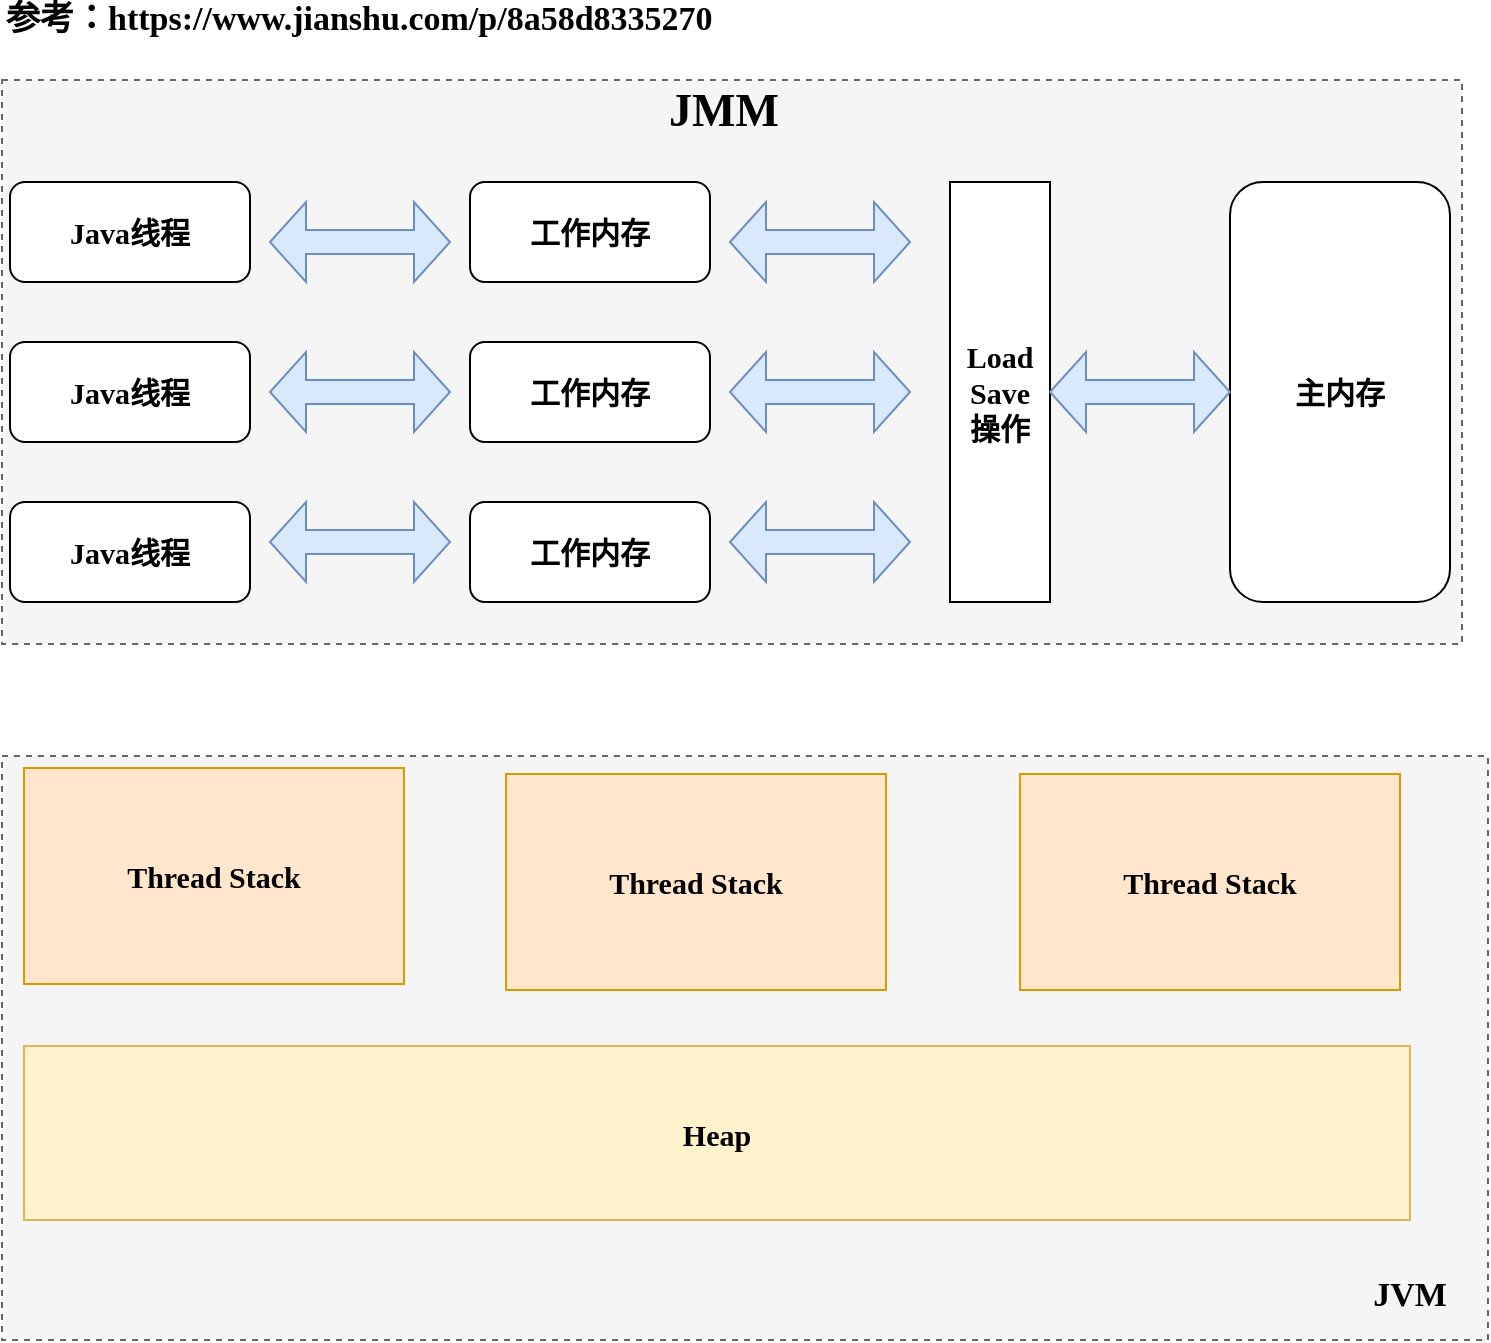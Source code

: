 <mxfile version="14.2.6" type="device"><diagram id="cF61b8zYpeurOmlVs65c" name="Page-1"><mxGraphModel dx="1422" dy="762" grid="0" gridSize="10" guides="1" tooltips="1" connect="1" arrows="1" fold="1" page="1" pageScale="1" pageWidth="827" pageHeight="1169" math="0" shadow="0"><root><mxCell id="0"/><mxCell id="1" parent="0"/><mxCell id="BTq3KWIiAP5S2BWYRum--18" value="" style="rounded=0;whiteSpace=wrap;html=1;fontFamily=楷体;fontSize=15;dashed=1;fillColor=#f5f5f5;strokeColor=#666666;fontColor=#333333;" vertex="1" parent="1"><mxGeometry x="44" y="51" width="730" height="282" as="geometry"/></mxCell><mxCell id="BTq3KWIiAP5S2BWYRum--19" value="&lt;p&gt;&lt;font face=&quot;Times New Roman&quot; style=&quot;font-size: 23px&quot;&gt;&lt;b&gt;JMM&lt;/b&gt;&lt;/font&gt;&lt;/p&gt;" style="text;html=1;strokeColor=none;fillColor=none;align=center;verticalAlign=middle;whiteSpace=wrap;rounded=0;fontFamily=楷体;fontSize=15;" vertex="1" parent="1"><mxGeometry x="385" y="56" width="40" height="20" as="geometry"/></mxCell><mxCell id="BTq3KWIiAP5S2BWYRum--20" value="Java线程" style="rounded=1;whiteSpace=wrap;html=1;fontFamily=楷体;fontStyle=1;fontSize=15;" vertex="1" parent="1"><mxGeometry x="48" y="102" width="120" height="50" as="geometry"/></mxCell><mxCell id="BTq3KWIiAP5S2BWYRum--21" value="Java线程" style="rounded=1;whiteSpace=wrap;html=1;fontFamily=楷体;fontStyle=1;fontSize=15;" vertex="1" parent="1"><mxGeometry x="48" y="182" width="120" height="50" as="geometry"/></mxCell><mxCell id="BTq3KWIiAP5S2BWYRum--22" value="Java线程" style="rounded=1;whiteSpace=wrap;html=1;fontFamily=楷体;fontStyle=1;fontSize=15;" vertex="1" parent="1"><mxGeometry x="48" y="262" width="120" height="50" as="geometry"/></mxCell><mxCell id="BTq3KWIiAP5S2BWYRum--23" value="主内存" style="rounded=1;whiteSpace=wrap;html=1;fontFamily=楷体;fontStyle=1;fontSize=15;" vertex="1" parent="1"><mxGeometry x="658" y="102" width="110" height="210" as="geometry"/></mxCell><mxCell id="BTq3KWIiAP5S2BWYRum--24" value="工作内存" style="rounded=1;whiteSpace=wrap;html=1;fontFamily=楷体;fontStyle=1;fontSize=15;" vertex="1" parent="1"><mxGeometry x="278" y="102" width="120" height="50" as="geometry"/></mxCell><mxCell id="BTq3KWIiAP5S2BWYRum--25" value="工作内存" style="rounded=1;whiteSpace=wrap;html=1;fontFamily=楷体;fontStyle=1;fontSize=15;" vertex="1" parent="1"><mxGeometry x="278" y="182" width="120" height="50" as="geometry"/></mxCell><mxCell id="BTq3KWIiAP5S2BWYRum--26" value="工作内存" style="rounded=1;whiteSpace=wrap;html=1;fontFamily=楷体;fontStyle=1;fontSize=15;" vertex="1" parent="1"><mxGeometry x="278" y="262" width="120" height="50" as="geometry"/></mxCell><mxCell id="BTq3KWIiAP5S2BWYRum--27" value="Load&lt;br style=&quot;font-size: 15px;&quot;&gt;Save&lt;br style=&quot;font-size: 15px;&quot;&gt;操作" style="rounded=0;whiteSpace=wrap;html=1;fontFamily=楷体;fontStyle=1;fontSize=15;" vertex="1" parent="1"><mxGeometry x="518" y="102" width="50" height="210" as="geometry"/></mxCell><mxCell id="BTq3KWIiAP5S2BWYRum--28" value="" style="shape=doubleArrow;whiteSpace=wrap;html=1;fillColor=#dae8fc;strokeColor=#6c8ebf;fontFamily=楷体;fontStyle=1;fontSize=15;" vertex="1" parent="1"><mxGeometry x="178" y="112" width="90" height="40" as="geometry"/></mxCell><mxCell id="BTq3KWIiAP5S2BWYRum--29" value="" style="shape=doubleArrow;whiteSpace=wrap;html=1;fillColor=#dae8fc;strokeColor=#6c8ebf;fontFamily=楷体;fontStyle=1;fontSize=15;" vertex="1" parent="1"><mxGeometry x="178" y="187" width="90" height="40" as="geometry"/></mxCell><mxCell id="BTq3KWIiAP5S2BWYRum--30" value="" style="shape=doubleArrow;whiteSpace=wrap;html=1;fillColor=#dae8fc;strokeColor=#6c8ebf;fontFamily=楷体;fontStyle=1;fontSize=15;" vertex="1" parent="1"><mxGeometry x="178" y="262" width="90" height="40" as="geometry"/></mxCell><mxCell id="BTq3KWIiAP5S2BWYRum--31" value="" style="shape=doubleArrow;whiteSpace=wrap;html=1;fillColor=#dae8fc;strokeColor=#6c8ebf;fontFamily=楷体;fontStyle=1;fontSize=15;" vertex="1" parent="1"><mxGeometry x="568" y="187" width="90" height="40" as="geometry"/></mxCell><mxCell id="BTq3KWIiAP5S2BWYRum--32" value="" style="shape=doubleArrow;whiteSpace=wrap;html=1;fillColor=#dae8fc;strokeColor=#6c8ebf;fontFamily=楷体;fontStyle=1;fontSize=15;" vertex="1" parent="1"><mxGeometry x="408" y="112" width="90" height="40" as="geometry"/></mxCell><mxCell id="BTq3KWIiAP5S2BWYRum--33" value="" style="shape=doubleArrow;whiteSpace=wrap;html=1;fillColor=#dae8fc;strokeColor=#6c8ebf;fontFamily=楷体;fontStyle=1;fontSize=15;" vertex="1" parent="1"><mxGeometry x="408" y="187" width="90" height="40" as="geometry"/></mxCell><mxCell id="BTq3KWIiAP5S2BWYRum--34" value="" style="shape=doubleArrow;whiteSpace=wrap;html=1;fillColor=#dae8fc;strokeColor=#6c8ebf;fontFamily=楷体;fontStyle=1;fontSize=15;" vertex="1" parent="1"><mxGeometry x="408" y="262" width="90" height="40" as="geometry"/></mxCell><mxCell id="BTq3KWIiAP5S2BWYRum--38" value="" style="rounded=0;whiteSpace=wrap;html=1;dashed=1;fontFamily=楷体;fontSize=15;fillColor=#f5f5f5;strokeColor=#666666;fontColor=#333333;" vertex="1" parent="1"><mxGeometry x="44" y="389" width="743" height="292" as="geometry"/></mxCell><mxCell id="BTq3KWIiAP5S2BWYRum--39" value="Thread Stack" style="rounded=0;whiteSpace=wrap;html=1;fontFamily=Times New Roman;fontSize=15;fillColor=#ffe6cc;strokeColor=#d79b00;fontStyle=1" vertex="1" parent="1"><mxGeometry x="55" y="395" width="190" height="108" as="geometry"/></mxCell><mxCell id="BTq3KWIiAP5S2BWYRum--41" value="Thread Stack" style="rounded=0;whiteSpace=wrap;html=1;fontFamily=Times New Roman;fontSize=15;fillColor=#ffe6cc;strokeColor=#d79b00;fontStyle=1" vertex="1" parent="1"><mxGeometry x="296" y="398" width="190" height="108" as="geometry"/></mxCell><mxCell id="BTq3KWIiAP5S2BWYRum--42" value="Thread Stack" style="rounded=0;whiteSpace=wrap;html=1;fontFamily=Times New Roman;fontSize=15;fillColor=#ffe6cc;strokeColor=#d79b00;fontStyle=1" vertex="1" parent="1"><mxGeometry x="553" y="398" width="190" height="108" as="geometry"/></mxCell><mxCell id="BTq3KWIiAP5S2BWYRum--43" value="Heap" style="rounded=0;whiteSpace=wrap;html=1;fontFamily=Times New Roman;fontSize=15;fillColor=#fff2cc;strokeColor=#d6b656;fontStyle=1" vertex="1" parent="1"><mxGeometry x="55" y="534" width="693" height="87" as="geometry"/></mxCell><mxCell id="BTq3KWIiAP5S2BWYRum--44" value="JVM" style="text;html=1;strokeColor=none;fillColor=none;align=center;verticalAlign=middle;whiteSpace=wrap;rounded=0;fontFamily=Times New Roman;fontSize=17;fontStyle=1" vertex="1" parent="1"><mxGeometry x="728" y="649" width="40" height="20" as="geometry"/></mxCell><mxCell id="BTq3KWIiAP5S2BWYRum--45" value="&lt;b&gt;&lt;font face=&quot;楷体&quot;&gt;参考：&lt;/font&gt;https://www.jianshu.com/p/8a58d8335270&lt;/b&gt;" style="text;html=1;strokeColor=none;fillColor=none;align=left;verticalAlign=middle;whiteSpace=wrap;rounded=0;fontFamily=Times New Roman;fontSize=17;" vertex="1" parent="1"><mxGeometry x="44" y="11" width="511" height="20" as="geometry"/></mxCell></root></mxGraphModel></diagram></mxfile>